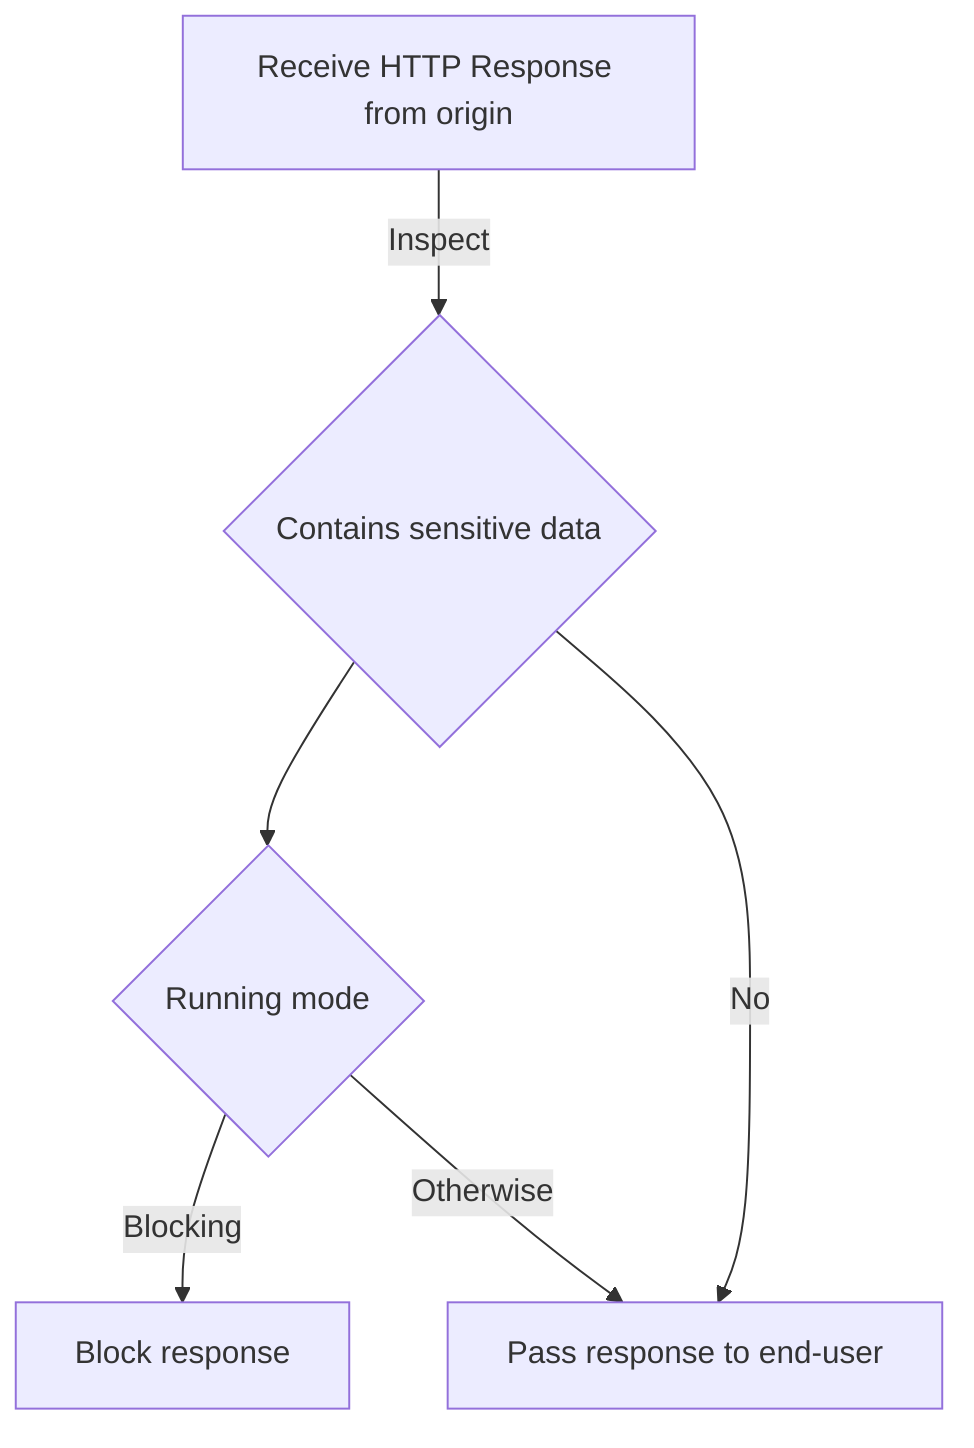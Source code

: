 graph TD
    A[Receive HTTP Response from origin] --> |Inspect| B{Contains sensitive data}

    B --> F{Running mode}
    F --> |Blocking| G[Block response]

    B --> |No|I[Pass response to end-user]
    F --> |Otherwise|I